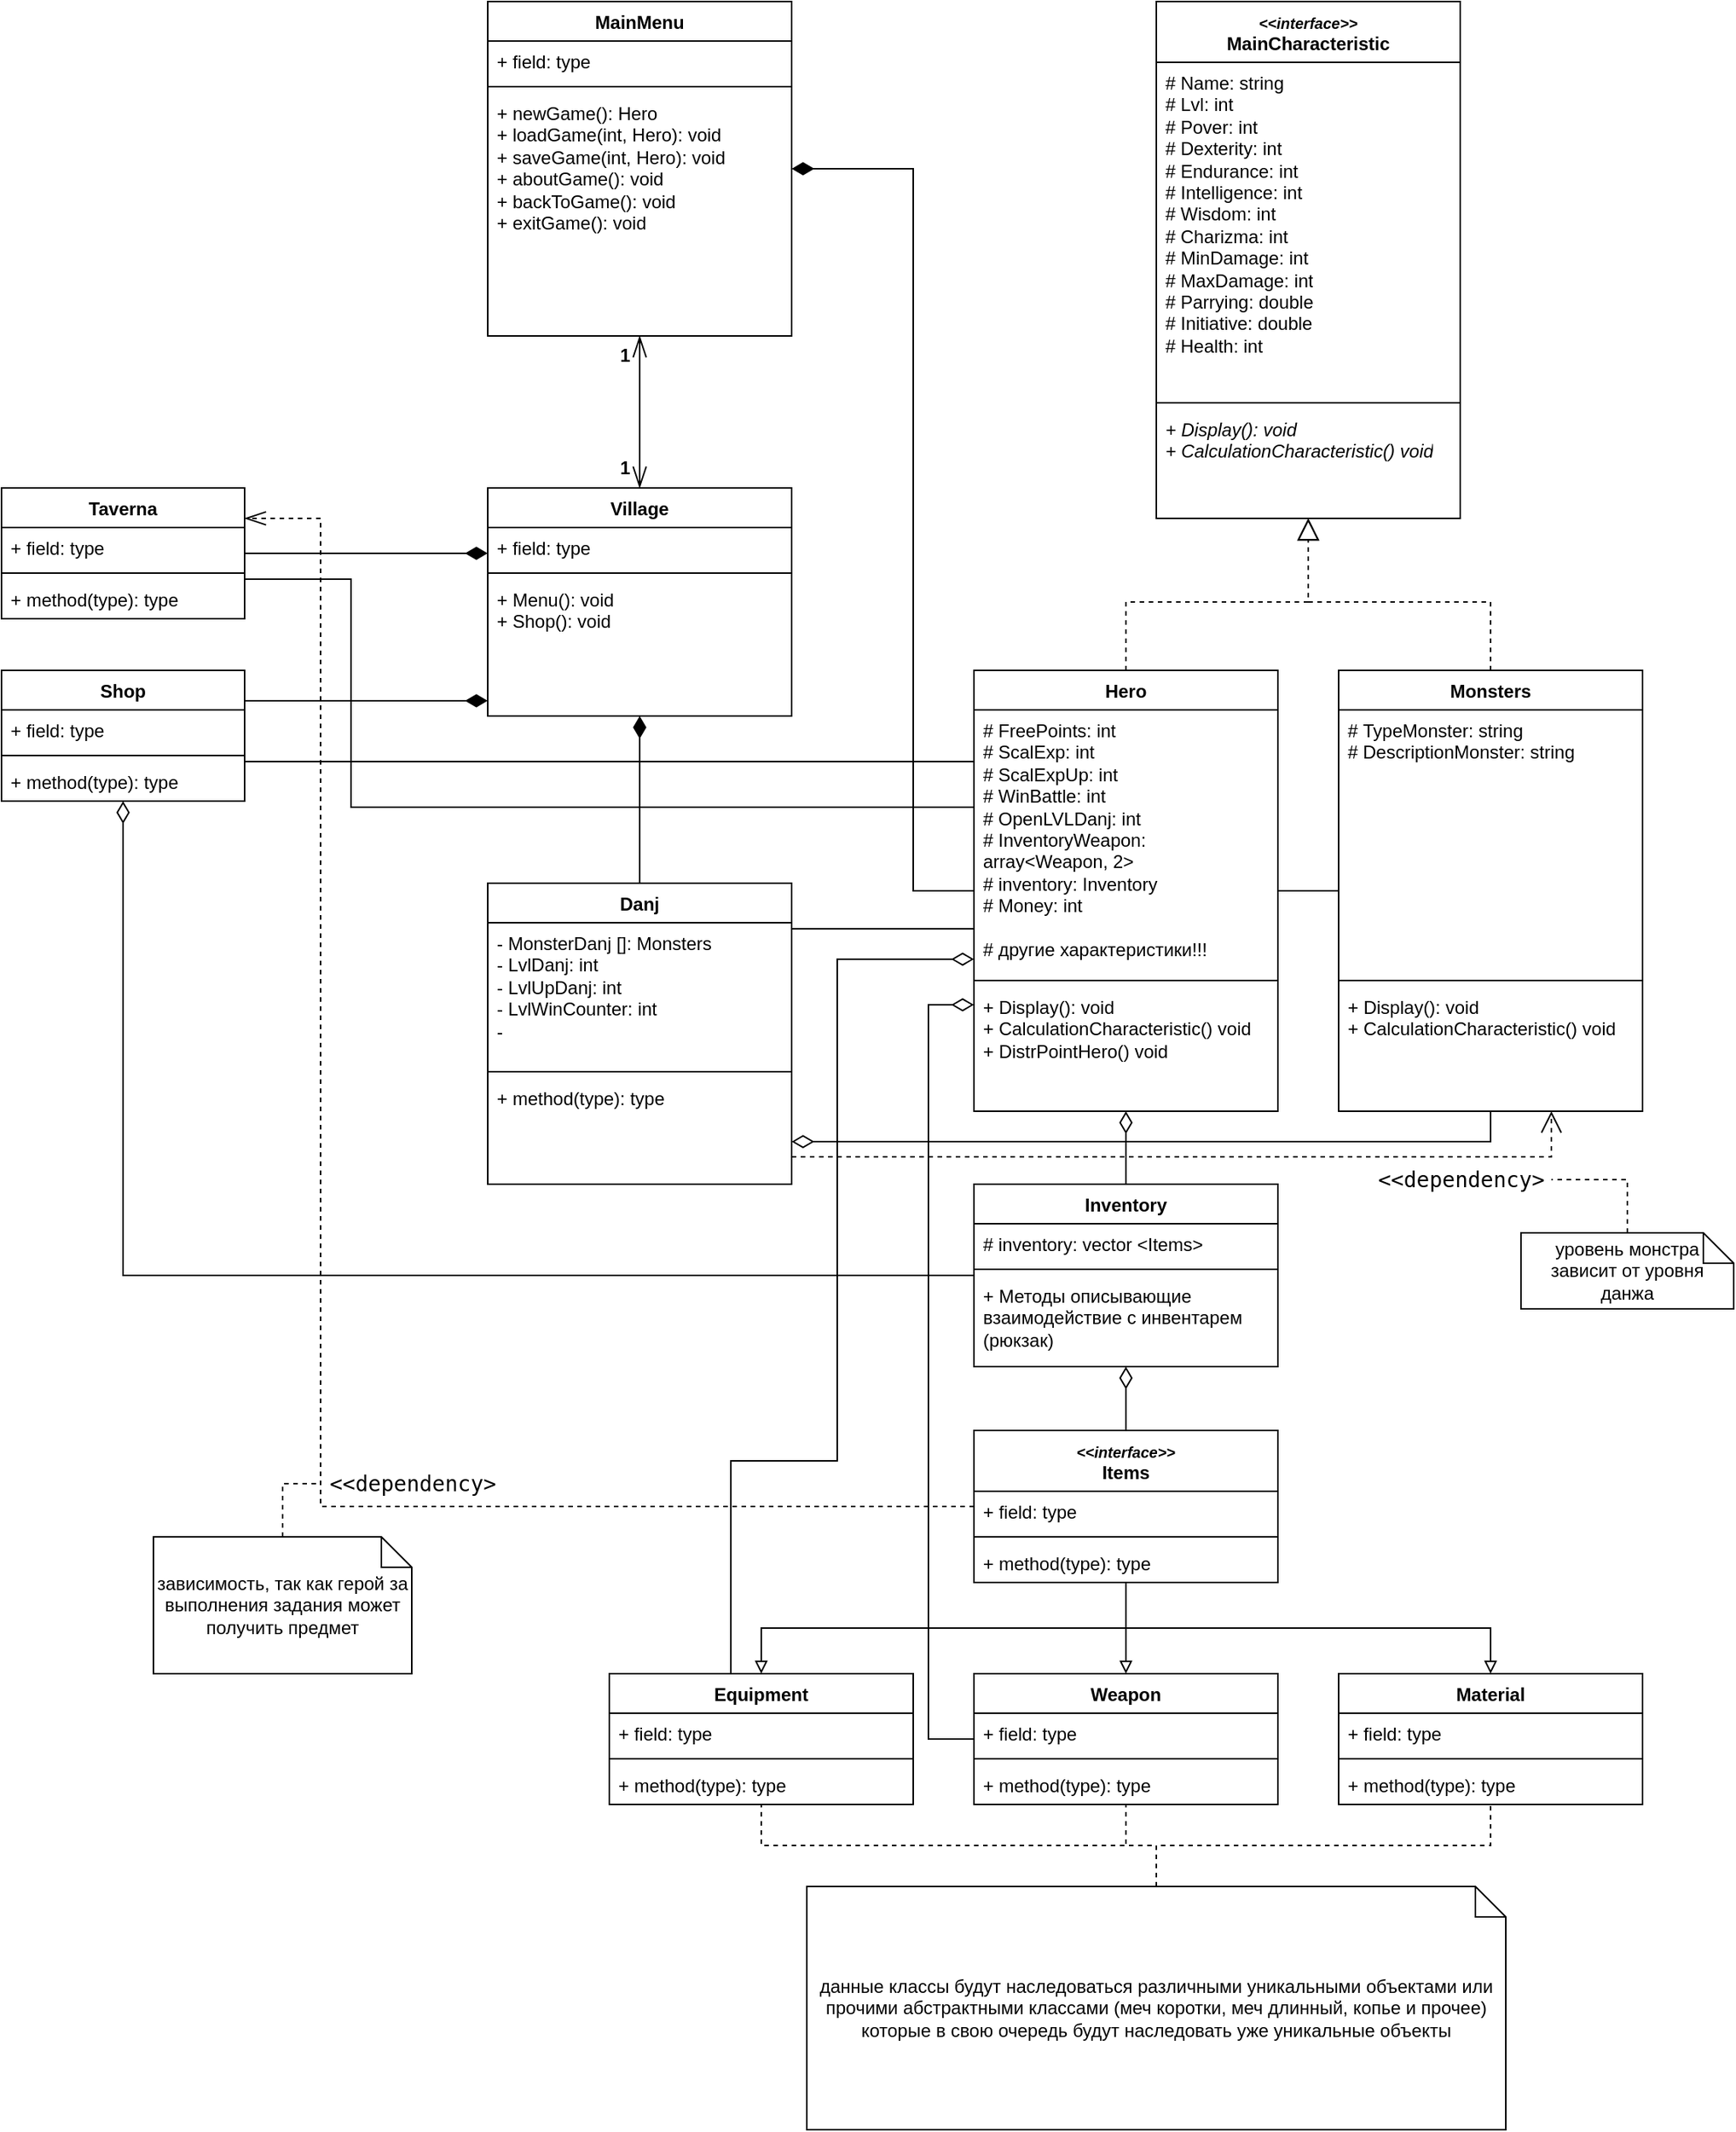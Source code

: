<mxfile version="24.7.16">
  <diagram name="Страница — 1" id="6kUh5_Lvm864eDg3oIyR">
    <mxGraphModel dx="2006" dy="1845" grid="1" gridSize="10" guides="1" tooltips="1" connect="1" arrows="1" fold="1" page="1" pageScale="1" pageWidth="827" pageHeight="1169" math="0" shadow="0">
      <root>
        <mxCell id="0" />
        <mxCell id="1" parent="0" />
        <mxCell id="f9pO6oBAHYX9QNbzXk51-1" value="&lt;div&gt;&lt;i&gt;&lt;font style=&quot;font-size: 10px;&quot;&gt;&amp;lt;&amp;lt;interface&amp;gt;&amp;gt;&lt;/font&gt;&lt;/i&gt;&lt;/div&gt;MainCharacteristic" style="swimlane;fontStyle=1;align=center;verticalAlign=top;childLayout=stackLayout;horizontal=1;startSize=40;horizontalStack=0;resizeParent=1;resizeParentMax=0;resizeLast=0;collapsible=1;marginBottom=0;whiteSpace=wrap;html=1;" parent="1" vertex="1">
          <mxGeometry x="320" y="-60" width="200" height="340" as="geometry">
            <mxRectangle x="320" y="-60" width="100" height="30" as="alternateBounds" />
          </mxGeometry>
        </mxCell>
        <mxCell id="f9pO6oBAHYX9QNbzXk51-2" value="# Name: string&lt;div&gt;# Lvl: int&lt;/div&gt;&lt;div&gt;# Pover: int&lt;/div&gt;&lt;div&gt;#&amp;nbsp;Dexterity: int&lt;/div&gt;&lt;div&gt;#&amp;nbsp;Endurance: int&lt;/div&gt;&lt;div&gt;#&amp;nbsp;Intelligence: int&lt;/div&gt;&lt;div&gt;#&amp;nbsp;Wisdom: int&lt;/div&gt;&lt;div&gt;#&amp;nbsp;Charizma: int&lt;/div&gt;&lt;div&gt;#&amp;nbsp;MinDamage: int&lt;/div&gt;&lt;div&gt;#&amp;nbsp;MaxDamage: int&lt;/div&gt;&lt;div&gt;#&amp;nbsp;Parrying: double&lt;/div&gt;&lt;div&gt;#&amp;nbsp;Initiative: double&lt;/div&gt;&lt;div&gt;#&amp;nbsp;Health: int&lt;/div&gt;" style="text;strokeColor=none;fillColor=none;align=left;verticalAlign=top;spacingLeft=4;spacingRight=4;overflow=hidden;rotatable=0;points=[[0,0.5],[1,0.5]];portConstraint=eastwest;whiteSpace=wrap;html=1;" parent="f9pO6oBAHYX9QNbzXk51-1" vertex="1">
          <mxGeometry y="40" width="200" height="220" as="geometry" />
        </mxCell>
        <mxCell id="f9pO6oBAHYX9QNbzXk51-3" value="" style="line;strokeWidth=1;fillColor=none;align=left;verticalAlign=middle;spacingTop=-1;spacingLeft=3;spacingRight=3;rotatable=0;labelPosition=right;points=[];portConstraint=eastwest;strokeColor=inherit;" parent="f9pO6oBAHYX9QNbzXk51-1" vertex="1">
          <mxGeometry y="260" width="200" height="8" as="geometry" />
        </mxCell>
        <mxCell id="f9pO6oBAHYX9QNbzXk51-4" value="&lt;i&gt;+ Display(): void&lt;/i&gt;&lt;div&gt;&lt;i&gt;+ CalculationCharacteristic() void&lt;/i&gt;&lt;/div&gt;" style="text;strokeColor=none;fillColor=none;align=left;verticalAlign=top;spacingLeft=4;spacingRight=4;overflow=hidden;rotatable=0;points=[[0,0.5],[1,0.5]];portConstraint=eastwest;whiteSpace=wrap;html=1;" parent="f9pO6oBAHYX9QNbzXk51-1" vertex="1">
          <mxGeometry y="268" width="200" height="72" as="geometry" />
        </mxCell>
        <mxCell id="f9pO6oBAHYX9QNbzXk51-13" style="edgeStyle=orthogonalEdgeStyle;rounded=0;orthogonalLoop=1;jettySize=auto;html=1;endArrow=block;endFill=0;dashed=1;endSize=12;" parent="1" source="f9pO6oBAHYX9QNbzXk51-5" target="f9pO6oBAHYX9QNbzXk51-1" edge="1">
          <mxGeometry relative="1" as="geometry" />
        </mxCell>
        <mxCell id="BLXIea169LFYDq91maeK-1" style="edgeStyle=orthogonalEdgeStyle;rounded=0;orthogonalLoop=1;jettySize=auto;html=1;endArrow=diamondThin;endFill=1;startSize=9;endSize=12;" parent="1" source="f9pO6oBAHYX9QNbzXk51-5" target="f9pO6oBAHYX9QNbzXk51-15" edge="1">
          <mxGeometry relative="1" as="geometry">
            <Array as="points">
              <mxPoint x="160" y="525" />
              <mxPoint x="160" y="50" />
            </Array>
          </mxGeometry>
        </mxCell>
        <mxCell id="BLXIea169LFYDq91maeK-24" style="edgeStyle=orthogonalEdgeStyle;rounded=0;orthogonalLoop=1;jettySize=auto;html=1;endArrow=none;endFill=0;" parent="1" source="f9pO6oBAHYX9QNbzXk51-5" target="f9pO6oBAHYX9QNbzXk51-9" edge="1">
          <mxGeometry relative="1" as="geometry" />
        </mxCell>
        <mxCell id="BLXIea169LFYDq91maeK-27" style="edgeStyle=orthogonalEdgeStyle;rounded=0;orthogonalLoop=1;jettySize=auto;html=1;endArrow=none;endFill=0;" parent="1" source="f9pO6oBAHYX9QNbzXk51-5" target="BLXIea169LFYDq91maeK-6" edge="1">
          <mxGeometry relative="1" as="geometry">
            <Array as="points">
              <mxPoint x="-160" y="440" />
              <mxPoint x="-160" y="440" />
            </Array>
          </mxGeometry>
        </mxCell>
        <mxCell id="BLXIea169LFYDq91maeK-28" style="edgeStyle=orthogonalEdgeStyle;rounded=0;orthogonalLoop=1;jettySize=auto;html=1;endArrow=none;endFill=0;" parent="1" source="f9pO6oBAHYX9QNbzXk51-5" target="BLXIea169LFYDq91maeK-2" edge="1">
          <mxGeometry relative="1" as="geometry">
            <Array as="points">
              <mxPoint x="-210" y="470" />
              <mxPoint x="-210" y="320" />
            </Array>
          </mxGeometry>
        </mxCell>
        <mxCell id="f9pO6oBAHYX9QNbzXk51-5" value="Hero" style="swimlane;fontStyle=1;align=center;verticalAlign=top;childLayout=stackLayout;horizontal=1;startSize=26;horizontalStack=0;resizeParent=1;resizeParentMax=0;resizeLast=0;collapsible=1;marginBottom=0;whiteSpace=wrap;html=1;" parent="1" vertex="1">
          <mxGeometry x="200" y="380" width="200" height="290" as="geometry" />
        </mxCell>
        <mxCell id="f9pO6oBAHYX9QNbzXk51-6" value="#&amp;nbsp;FreePoints: int&lt;div&gt;#&amp;nbsp;ScalExp: int&lt;/div&gt;&lt;div&gt;#&amp;nbsp;ScalExpUp: int&lt;/div&gt;&lt;div&gt;#&amp;nbsp;WinBattle: int&lt;/div&gt;&lt;div&gt;# OpenLVLDanj: int&lt;br&gt;&lt;/div&gt;&lt;div&gt;# InventoryWeapon: array&amp;lt;Weapon, 2&amp;gt;&lt;/div&gt;&lt;div&gt;# inventory: Inventory&lt;/div&gt;&lt;div&gt;# Money: int&lt;/div&gt;&lt;div&gt;&lt;br&gt;&lt;/div&gt;&lt;div&gt;# другие характеристики!!!&lt;/div&gt;" style="text;strokeColor=none;fillColor=none;align=left;verticalAlign=top;spacingLeft=4;spacingRight=4;overflow=hidden;rotatable=0;points=[[0,0.5],[1,0.5]];portConstraint=eastwest;whiteSpace=wrap;html=1;" parent="f9pO6oBAHYX9QNbzXk51-5" vertex="1">
          <mxGeometry y="26" width="200" height="174" as="geometry" />
        </mxCell>
        <mxCell id="f9pO6oBAHYX9QNbzXk51-7" value="" style="line;strokeWidth=1;fillColor=none;align=left;verticalAlign=middle;spacingTop=-1;spacingLeft=3;spacingRight=3;rotatable=0;labelPosition=right;points=[];portConstraint=eastwest;strokeColor=inherit;" parent="f9pO6oBAHYX9QNbzXk51-5" vertex="1">
          <mxGeometry y="200" width="200" height="8" as="geometry" />
        </mxCell>
        <mxCell id="f9pO6oBAHYX9QNbzXk51-8" value="+ Display(): void&lt;div&gt;&lt;span style=&quot;background-color: initial;&quot;&gt;+ CalculationCharacteristic() void&lt;/span&gt;&lt;/div&gt;&lt;div&gt;&lt;span style=&quot;background-color: initial;&quot;&gt;+&amp;nbsp;DistrPointHero() void&lt;/span&gt;&lt;br&gt;&lt;/div&gt;" style="text;strokeColor=none;fillColor=none;align=left;verticalAlign=top;spacingLeft=4;spacingRight=4;overflow=hidden;rotatable=0;points=[[0,0.5],[1,0.5]];portConstraint=eastwest;whiteSpace=wrap;html=1;" parent="f9pO6oBAHYX9QNbzXk51-5" vertex="1">
          <mxGeometry y="208" width="200" height="82" as="geometry" />
        </mxCell>
        <mxCell id="f9pO6oBAHYX9QNbzXk51-14" style="edgeStyle=orthogonalEdgeStyle;rounded=0;orthogonalLoop=1;jettySize=auto;html=1;endArrow=block;endFill=0;dashed=1;startSize=9;endSize=12;" parent="1" source="f9pO6oBAHYX9QNbzXk51-9" target="f9pO6oBAHYX9QNbzXk51-1" edge="1">
          <mxGeometry relative="1" as="geometry" />
        </mxCell>
        <mxCell id="BLXIea169LFYDq91maeK-22" style="edgeStyle=orthogonalEdgeStyle;rounded=0;orthogonalLoop=1;jettySize=auto;html=1;endArrow=diamondThin;endFill=0;endSize=12;" parent="1" source="f9pO6oBAHYX9QNbzXk51-9" target="f9pO6oBAHYX9QNbzXk51-23" edge="1">
          <mxGeometry relative="1" as="geometry">
            <Array as="points">
              <mxPoint x="540" y="690" />
            </Array>
          </mxGeometry>
        </mxCell>
        <mxCell id="f9pO6oBAHYX9QNbzXk51-9" value="Monsters" style="swimlane;fontStyle=1;align=center;verticalAlign=top;childLayout=stackLayout;horizontal=1;startSize=26;horizontalStack=0;resizeParent=1;resizeParentMax=0;resizeLast=0;collapsible=1;marginBottom=0;whiteSpace=wrap;html=1;" parent="1" vertex="1">
          <mxGeometry x="440" y="380" width="200" height="290" as="geometry" />
        </mxCell>
        <mxCell id="f9pO6oBAHYX9QNbzXk51-10" value="&lt;div&gt;#&amp;nbsp;TypeMonster: string&lt;/div&gt;&lt;div&gt;#&amp;nbsp;DescriptionMonster: string&lt;/div&gt;" style="text;strokeColor=none;fillColor=none;align=left;verticalAlign=top;spacingLeft=4;spacingRight=4;overflow=hidden;rotatable=0;points=[[0,0.5],[1,0.5]];portConstraint=eastwest;whiteSpace=wrap;html=1;" parent="f9pO6oBAHYX9QNbzXk51-9" vertex="1">
          <mxGeometry y="26" width="200" height="174" as="geometry" />
        </mxCell>
        <mxCell id="f9pO6oBAHYX9QNbzXk51-11" value="" style="line;strokeWidth=1;fillColor=none;align=left;verticalAlign=middle;spacingTop=-1;spacingLeft=3;spacingRight=3;rotatable=0;labelPosition=right;points=[];portConstraint=eastwest;strokeColor=inherit;" parent="f9pO6oBAHYX9QNbzXk51-9" vertex="1">
          <mxGeometry y="200" width="200" height="8" as="geometry" />
        </mxCell>
        <mxCell id="f9pO6oBAHYX9QNbzXk51-12" value="+ Display(): void&lt;div&gt;+ CalculationCharacteristic() void&lt;/div&gt;" style="text;strokeColor=none;fillColor=none;align=left;verticalAlign=top;spacingLeft=4;spacingRight=4;overflow=hidden;rotatable=0;points=[[0,0.5],[1,0.5]];portConstraint=eastwest;whiteSpace=wrap;html=1;" parent="f9pO6oBAHYX9QNbzXk51-9" vertex="1">
          <mxGeometry y="208" width="200" height="82" as="geometry" />
        </mxCell>
        <mxCell id="BLXIea169LFYDq91maeK-10" style="edgeStyle=orthogonalEdgeStyle;rounded=0;orthogonalLoop=1;jettySize=auto;html=1;endArrow=openThin;endFill=0;startArrow=openThin;startFill=0;endSize=12;startSize=12;" parent="1" source="f9pO6oBAHYX9QNbzXk51-15" target="f9pO6oBAHYX9QNbzXk51-19" edge="1">
          <mxGeometry relative="1" as="geometry" />
        </mxCell>
        <mxCell id="f9pO6oBAHYX9QNbzXk51-15" value="MainMenu" style="swimlane;fontStyle=1;align=center;verticalAlign=top;childLayout=stackLayout;horizontal=1;startSize=26;horizontalStack=0;resizeParent=1;resizeParentMax=0;resizeLast=0;collapsible=1;marginBottom=0;whiteSpace=wrap;html=1;" parent="1" vertex="1">
          <mxGeometry x="-120" y="-60" width="200" height="220" as="geometry" />
        </mxCell>
        <mxCell id="f9pO6oBAHYX9QNbzXk51-16" value="+ field: type" style="text;strokeColor=none;fillColor=none;align=left;verticalAlign=top;spacingLeft=4;spacingRight=4;overflow=hidden;rotatable=0;points=[[0,0.5],[1,0.5]];portConstraint=eastwest;whiteSpace=wrap;html=1;" parent="f9pO6oBAHYX9QNbzXk51-15" vertex="1">
          <mxGeometry y="26" width="200" height="26" as="geometry" />
        </mxCell>
        <mxCell id="f9pO6oBAHYX9QNbzXk51-17" value="" style="line;strokeWidth=1;fillColor=none;align=left;verticalAlign=middle;spacingTop=-1;spacingLeft=3;spacingRight=3;rotatable=0;labelPosition=right;points=[];portConstraint=eastwest;strokeColor=inherit;" parent="f9pO6oBAHYX9QNbzXk51-15" vertex="1">
          <mxGeometry y="52" width="200" height="8" as="geometry" />
        </mxCell>
        <mxCell id="f9pO6oBAHYX9QNbzXk51-18" value="+ newGame(): Hero&lt;div&gt;+ loadGame(int, Hero): void&lt;/div&gt;&lt;div&gt;+ saveGame(int, Hero): void&lt;/div&gt;&lt;div&gt;+ aboutGame(): void&lt;/div&gt;&lt;div&gt;+&amp;nbsp;backToGame(): void&lt;/div&gt;&lt;div&gt;+&amp;nbsp;exitGame(): void&lt;/div&gt;" style="text;strokeColor=none;fillColor=none;align=left;verticalAlign=top;spacingLeft=4;spacingRight=4;overflow=hidden;rotatable=0;points=[[0,0.5],[1,0.5]];portConstraint=eastwest;whiteSpace=wrap;html=1;" parent="f9pO6oBAHYX9QNbzXk51-15" vertex="1">
          <mxGeometry y="60" width="200" height="160" as="geometry" />
        </mxCell>
        <mxCell id="f9pO6oBAHYX9QNbzXk51-19" value="Village" style="swimlane;fontStyle=1;align=center;verticalAlign=top;childLayout=stackLayout;horizontal=1;startSize=26;horizontalStack=0;resizeParent=1;resizeParentMax=0;resizeLast=0;collapsible=1;marginBottom=0;whiteSpace=wrap;html=1;" parent="1" vertex="1">
          <mxGeometry x="-120" y="260" width="200" height="150" as="geometry" />
        </mxCell>
        <mxCell id="f9pO6oBAHYX9QNbzXk51-20" value="+ field: type" style="text;strokeColor=none;fillColor=none;align=left;verticalAlign=top;spacingLeft=4;spacingRight=4;overflow=hidden;rotatable=0;points=[[0,0.5],[1,0.5]];portConstraint=eastwest;whiteSpace=wrap;html=1;" parent="f9pO6oBAHYX9QNbzXk51-19" vertex="1">
          <mxGeometry y="26" width="200" height="26" as="geometry" />
        </mxCell>
        <mxCell id="f9pO6oBAHYX9QNbzXk51-21" value="" style="line;strokeWidth=1;fillColor=none;align=left;verticalAlign=middle;spacingTop=-1;spacingLeft=3;spacingRight=3;rotatable=0;labelPosition=right;points=[];portConstraint=eastwest;strokeColor=inherit;" parent="f9pO6oBAHYX9QNbzXk51-19" vertex="1">
          <mxGeometry y="52" width="200" height="8" as="geometry" />
        </mxCell>
        <mxCell id="f9pO6oBAHYX9QNbzXk51-22" value="&lt;div&gt;+ Menu(): void&lt;/div&gt;&lt;div&gt;+ Shop(): void&lt;/div&gt;&lt;div&gt;&lt;br&gt;&lt;/div&gt;" style="text;strokeColor=none;fillColor=none;align=left;verticalAlign=top;spacingLeft=4;spacingRight=4;overflow=hidden;rotatable=0;points=[[0,0.5],[1,0.5]];portConstraint=eastwest;whiteSpace=wrap;html=1;" parent="f9pO6oBAHYX9QNbzXk51-19" vertex="1">
          <mxGeometry y="60" width="200" height="90" as="geometry" />
        </mxCell>
        <mxCell id="BLXIea169LFYDq91maeK-25" style="edgeStyle=orthogonalEdgeStyle;rounded=0;orthogonalLoop=1;jettySize=auto;html=1;dashed=1;endArrow=open;endFill=0;endSize=12;" parent="1" source="f9pO6oBAHYX9QNbzXk51-23" target="f9pO6oBAHYX9QNbzXk51-9" edge="1">
          <mxGeometry relative="1" as="geometry">
            <Array as="points">
              <mxPoint x="580" y="700" />
            </Array>
          </mxGeometry>
        </mxCell>
        <mxCell id="f9pO6oBAHYX9QNbzXk51-23" value="Danj" style="swimlane;fontStyle=1;align=center;verticalAlign=top;childLayout=stackLayout;horizontal=1;startSize=26;horizontalStack=0;resizeParent=1;resizeParentMax=0;resizeLast=0;collapsible=1;marginBottom=0;whiteSpace=wrap;html=1;" parent="1" vertex="1">
          <mxGeometry x="-120" y="520" width="200" height="198" as="geometry" />
        </mxCell>
        <mxCell id="f9pO6oBAHYX9QNbzXk51-24" value="- MonsterDanj []:&amp;nbsp;&lt;span style=&quot;text-align: center;&quot;&gt;Monsters&lt;/span&gt;&lt;div&gt;&lt;span style=&quot;text-align: center;&quot;&gt;- LvlDanj: int&lt;/span&gt;&lt;/div&gt;&lt;div&gt;&lt;span style=&quot;text-align: center; background-color: initial;&quot;&gt;- LvlUpDanj: int&lt;/span&gt;&lt;/div&gt;&lt;div&gt;&lt;span style=&quot;text-align: center; background-color: initial;&quot;&gt;- LvlWinCounter: int&lt;/span&gt;&lt;/div&gt;&lt;div&gt;&lt;span style=&quot;text-align: center; background-color: initial;&quot;&gt;-&amp;nbsp;&lt;/span&gt;&lt;/div&gt;" style="text;strokeColor=none;fillColor=none;align=left;verticalAlign=top;spacingLeft=4;spacingRight=4;overflow=hidden;rotatable=0;points=[[0,0.5],[1,0.5]];portConstraint=eastwest;whiteSpace=wrap;html=1;" parent="f9pO6oBAHYX9QNbzXk51-23" vertex="1">
          <mxGeometry y="26" width="200" height="94" as="geometry" />
        </mxCell>
        <mxCell id="f9pO6oBAHYX9QNbzXk51-25" value="" style="line;strokeWidth=1;fillColor=none;align=left;verticalAlign=middle;spacingTop=-1;spacingLeft=3;spacingRight=3;rotatable=0;labelPosition=right;points=[];portConstraint=eastwest;strokeColor=inherit;" parent="f9pO6oBAHYX9QNbzXk51-23" vertex="1">
          <mxGeometry y="120" width="200" height="8" as="geometry" />
        </mxCell>
        <mxCell id="f9pO6oBAHYX9QNbzXk51-26" value="+ method(type): type" style="text;strokeColor=none;fillColor=none;align=left;verticalAlign=top;spacingLeft=4;spacingRight=4;overflow=hidden;rotatable=0;points=[[0,0.5],[1,0.5]];portConstraint=eastwest;whiteSpace=wrap;html=1;" parent="f9pO6oBAHYX9QNbzXk51-23" vertex="1">
          <mxGeometry y="128" width="200" height="70" as="geometry" />
        </mxCell>
        <mxCell id="f9pO6oBAHYX9QNbzXk51-41" style="edgeStyle=orthogonalEdgeStyle;rounded=0;orthogonalLoop=1;jettySize=auto;html=1;endArrow=diamondThin;endFill=0;startSize=9;endSize=12;" parent="1" source="f9pO6oBAHYX9QNbzXk51-27" target="f9pO6oBAHYX9QNbzXk51-5" edge="1">
          <mxGeometry relative="1" as="geometry" />
        </mxCell>
        <mxCell id="BLXIea169LFYDq91maeK-29" style="edgeStyle=orthogonalEdgeStyle;rounded=0;orthogonalLoop=1;jettySize=auto;html=1;endArrow=diamondThin;endFill=0;endSize=12;" parent="1" source="f9pO6oBAHYX9QNbzXk51-27" target="BLXIea169LFYDq91maeK-6" edge="1">
          <mxGeometry relative="1" as="geometry" />
        </mxCell>
        <mxCell id="f9pO6oBAHYX9QNbzXk51-27" value="Inventory" style="swimlane;fontStyle=1;align=center;verticalAlign=top;childLayout=stackLayout;horizontal=1;startSize=26;horizontalStack=0;resizeParent=1;resizeParentMax=0;resizeLast=0;collapsible=1;marginBottom=0;whiteSpace=wrap;html=1;" parent="1" vertex="1">
          <mxGeometry x="200" y="718" width="200" height="120" as="geometry" />
        </mxCell>
        <mxCell id="f9pO6oBAHYX9QNbzXk51-28" value="# inventory: vector &amp;lt;Items&amp;gt;" style="text;strokeColor=none;fillColor=none;align=left;verticalAlign=top;spacingLeft=4;spacingRight=4;overflow=hidden;rotatable=0;points=[[0,0.5],[1,0.5]];portConstraint=eastwest;whiteSpace=wrap;html=1;" parent="f9pO6oBAHYX9QNbzXk51-27" vertex="1">
          <mxGeometry y="26" width="200" height="26" as="geometry" />
        </mxCell>
        <mxCell id="f9pO6oBAHYX9QNbzXk51-29" value="" style="line;strokeWidth=1;fillColor=none;align=left;verticalAlign=middle;spacingTop=-1;spacingLeft=3;spacingRight=3;rotatable=0;labelPosition=right;points=[];portConstraint=eastwest;strokeColor=inherit;" parent="f9pO6oBAHYX9QNbzXk51-27" vertex="1">
          <mxGeometry y="52" width="200" height="8" as="geometry" />
        </mxCell>
        <mxCell id="f9pO6oBAHYX9QNbzXk51-30" value="+ Методы описывающие взаимодействие с инвентарем (рюкзак)&lt;div&gt;&lt;br&gt;&lt;/div&gt;" style="text;strokeColor=none;fillColor=none;align=left;verticalAlign=top;spacingLeft=4;spacingRight=4;overflow=hidden;rotatable=0;points=[[0,0.5],[1,0.5]];portConstraint=eastwest;whiteSpace=wrap;html=1;" parent="f9pO6oBAHYX9QNbzXk51-27" vertex="1">
          <mxGeometry y="60" width="200" height="60" as="geometry" />
        </mxCell>
        <mxCell id="f9pO6oBAHYX9QNbzXk51-40" style="edgeStyle=orthogonalEdgeStyle;rounded=0;orthogonalLoop=1;jettySize=auto;html=1;endArrow=block;endFill=0;" parent="1" source="f9pO6oBAHYX9QNbzXk51-32" target="f9pO6oBAHYX9QNbzXk51-36" edge="1">
          <mxGeometry relative="1" as="geometry" />
        </mxCell>
        <mxCell id="f9pO6oBAHYX9QNbzXk51-42" style="edgeStyle=orthogonalEdgeStyle;rounded=0;orthogonalLoop=1;jettySize=auto;html=1;endArrow=diamondThin;endFill=0;startSize=8;endSize=12;" parent="1" source="f9pO6oBAHYX9QNbzXk51-32" target="f9pO6oBAHYX9QNbzXk51-27" edge="1">
          <mxGeometry relative="1" as="geometry" />
        </mxCell>
        <mxCell id="f9pO6oBAHYX9QNbzXk51-51" style="edgeStyle=orthogonalEdgeStyle;rounded=0;orthogonalLoop=1;jettySize=auto;html=1;endArrow=block;endFill=0;" parent="1" source="f9pO6oBAHYX9QNbzXk51-32" target="f9pO6oBAHYX9QNbzXk51-47" edge="1">
          <mxGeometry relative="1" as="geometry">
            <Array as="points">
              <mxPoint x="300" y="1010" />
              <mxPoint x="60" y="1010" />
            </Array>
          </mxGeometry>
        </mxCell>
        <mxCell id="f9pO6oBAHYX9QNbzXk51-52" style="edgeStyle=orthogonalEdgeStyle;rounded=0;orthogonalLoop=1;jettySize=auto;html=1;endArrow=block;endFill=0;" parent="1" source="f9pO6oBAHYX9QNbzXk51-32" target="f9pO6oBAHYX9QNbzXk51-43" edge="1">
          <mxGeometry relative="1" as="geometry">
            <Array as="points">
              <mxPoint x="300" y="1010" />
              <mxPoint x="540" y="1010" />
            </Array>
          </mxGeometry>
        </mxCell>
        <mxCell id="f9pO6oBAHYX9QNbzXk51-32" value="&lt;i&gt;&lt;font style=&quot;font-size: 10px;&quot;&gt;&amp;lt;&amp;lt;interface&amp;gt;&amp;gt;&lt;/font&gt;&lt;/i&gt;&lt;div&gt;Items&lt;/div&gt;" style="swimlane;fontStyle=1;align=center;verticalAlign=top;childLayout=stackLayout;horizontal=1;startSize=40;horizontalStack=0;resizeParent=1;resizeParentMax=0;resizeLast=0;collapsible=1;marginBottom=0;whiteSpace=wrap;html=1;" parent="1" vertex="1">
          <mxGeometry x="200" y="880" width="200" height="100" as="geometry" />
        </mxCell>
        <mxCell id="f9pO6oBAHYX9QNbzXk51-33" value="+ field: type" style="text;strokeColor=none;fillColor=none;align=left;verticalAlign=top;spacingLeft=4;spacingRight=4;overflow=hidden;rotatable=0;points=[[0,0.5],[1,0.5]];portConstraint=eastwest;whiteSpace=wrap;html=1;" parent="f9pO6oBAHYX9QNbzXk51-32" vertex="1">
          <mxGeometry y="40" width="200" height="26" as="geometry" />
        </mxCell>
        <mxCell id="f9pO6oBAHYX9QNbzXk51-34" value="" style="line;strokeWidth=1;fillColor=none;align=left;verticalAlign=middle;spacingTop=-1;spacingLeft=3;spacingRight=3;rotatable=0;labelPosition=right;points=[];portConstraint=eastwest;strokeColor=inherit;" parent="f9pO6oBAHYX9QNbzXk51-32" vertex="1">
          <mxGeometry y="66" width="200" height="8" as="geometry" />
        </mxCell>
        <mxCell id="f9pO6oBAHYX9QNbzXk51-35" value="+ method(type): type" style="text;strokeColor=none;fillColor=none;align=left;verticalAlign=top;spacingLeft=4;spacingRight=4;overflow=hidden;rotatable=0;points=[[0,0.5],[1,0.5]];portConstraint=eastwest;whiteSpace=wrap;html=1;" parent="f9pO6oBAHYX9QNbzXk51-32" vertex="1">
          <mxGeometry y="74" width="200" height="26" as="geometry" />
        </mxCell>
        <mxCell id="BLXIea169LFYDq91maeK-14" style="edgeStyle=orthogonalEdgeStyle;rounded=0;orthogonalLoop=1;jettySize=auto;html=1;endArrow=diamondThin;endFill=0;startSize=9;endSize=12;" parent="1" source="f9pO6oBAHYX9QNbzXk51-36" target="f9pO6oBAHYX9QNbzXk51-5" edge="1">
          <mxGeometry relative="1" as="geometry">
            <Array as="points">
              <mxPoint x="170" y="1083" />
              <mxPoint x="170" y="600" />
            </Array>
          </mxGeometry>
        </mxCell>
        <mxCell id="f9pO6oBAHYX9QNbzXk51-36" value="Weapon" style="swimlane;fontStyle=1;align=center;verticalAlign=top;childLayout=stackLayout;horizontal=1;startSize=26;horizontalStack=0;resizeParent=1;resizeParentMax=0;resizeLast=0;collapsible=1;marginBottom=0;whiteSpace=wrap;html=1;" parent="1" vertex="1">
          <mxGeometry x="200" y="1040" width="200" height="86" as="geometry" />
        </mxCell>
        <mxCell id="f9pO6oBAHYX9QNbzXk51-37" value="+ field: type" style="text;strokeColor=none;fillColor=none;align=left;verticalAlign=top;spacingLeft=4;spacingRight=4;overflow=hidden;rotatable=0;points=[[0,0.5],[1,0.5]];portConstraint=eastwest;whiteSpace=wrap;html=1;" parent="f9pO6oBAHYX9QNbzXk51-36" vertex="1">
          <mxGeometry y="26" width="200" height="26" as="geometry" />
        </mxCell>
        <mxCell id="f9pO6oBAHYX9QNbzXk51-38" value="" style="line;strokeWidth=1;fillColor=none;align=left;verticalAlign=middle;spacingTop=-1;spacingLeft=3;spacingRight=3;rotatable=0;labelPosition=right;points=[];portConstraint=eastwest;strokeColor=inherit;" parent="f9pO6oBAHYX9QNbzXk51-36" vertex="1">
          <mxGeometry y="52" width="200" height="8" as="geometry" />
        </mxCell>
        <mxCell id="f9pO6oBAHYX9QNbzXk51-39" value="+ method(type): type" style="text;strokeColor=none;fillColor=none;align=left;verticalAlign=top;spacingLeft=4;spacingRight=4;overflow=hidden;rotatable=0;points=[[0,0.5],[1,0.5]];portConstraint=eastwest;whiteSpace=wrap;html=1;" parent="f9pO6oBAHYX9QNbzXk51-36" vertex="1">
          <mxGeometry y="60" width="200" height="26" as="geometry" />
        </mxCell>
        <mxCell id="f9pO6oBAHYX9QNbzXk51-43" value="&lt;span class=&quot;hljs-title class_&quot;&gt;Material&lt;/span&gt;" style="swimlane;fontStyle=1;align=center;verticalAlign=top;childLayout=stackLayout;horizontal=1;startSize=26;horizontalStack=0;resizeParent=1;resizeParentMax=0;resizeLast=0;collapsible=1;marginBottom=0;whiteSpace=wrap;html=1;" parent="1" vertex="1">
          <mxGeometry x="440" y="1040" width="200" height="86" as="geometry" />
        </mxCell>
        <mxCell id="f9pO6oBAHYX9QNbzXk51-44" value="+ field: type" style="text;strokeColor=none;fillColor=none;align=left;verticalAlign=top;spacingLeft=4;spacingRight=4;overflow=hidden;rotatable=0;points=[[0,0.5],[1,0.5]];portConstraint=eastwest;whiteSpace=wrap;html=1;" parent="f9pO6oBAHYX9QNbzXk51-43" vertex="1">
          <mxGeometry y="26" width="200" height="26" as="geometry" />
        </mxCell>
        <mxCell id="f9pO6oBAHYX9QNbzXk51-45" value="" style="line;strokeWidth=1;fillColor=none;align=left;verticalAlign=middle;spacingTop=-1;spacingLeft=3;spacingRight=3;rotatable=0;labelPosition=right;points=[];portConstraint=eastwest;strokeColor=inherit;" parent="f9pO6oBAHYX9QNbzXk51-43" vertex="1">
          <mxGeometry y="52" width="200" height="8" as="geometry" />
        </mxCell>
        <mxCell id="f9pO6oBAHYX9QNbzXk51-46" value="+ method(type): type" style="text;strokeColor=none;fillColor=none;align=left;verticalAlign=top;spacingLeft=4;spacingRight=4;overflow=hidden;rotatable=0;points=[[0,0.5],[1,0.5]];portConstraint=eastwest;whiteSpace=wrap;html=1;" parent="f9pO6oBAHYX9QNbzXk51-43" vertex="1">
          <mxGeometry y="60" width="200" height="26" as="geometry" />
        </mxCell>
        <mxCell id="BLXIea169LFYDq91maeK-13" style="edgeStyle=orthogonalEdgeStyle;rounded=0;orthogonalLoop=1;jettySize=auto;html=1;endArrow=diamondThin;endFill=0;startSize=12;endSize=12;" parent="1" source="f9pO6oBAHYX9QNbzXk51-47" target="f9pO6oBAHYX9QNbzXk51-5" edge="1">
          <mxGeometry relative="1" as="geometry">
            <Array as="points">
              <mxPoint x="40" y="900" />
              <mxPoint x="110" y="900" />
              <mxPoint x="110" y="570" />
            </Array>
          </mxGeometry>
        </mxCell>
        <mxCell id="f9pO6oBAHYX9QNbzXk51-47" value="&lt;span class=&quot;hljs-title class_&quot;&gt;Equipment&lt;/span&gt;" style="swimlane;fontStyle=1;align=center;verticalAlign=top;childLayout=stackLayout;horizontal=1;startSize=26;horizontalStack=0;resizeParent=1;resizeParentMax=0;resizeLast=0;collapsible=1;marginBottom=0;whiteSpace=wrap;html=1;" parent="1" vertex="1">
          <mxGeometry x="-40" y="1040" width="200" height="86" as="geometry" />
        </mxCell>
        <mxCell id="f9pO6oBAHYX9QNbzXk51-48" value="+ field: type" style="text;strokeColor=none;fillColor=none;align=left;verticalAlign=top;spacingLeft=4;spacingRight=4;overflow=hidden;rotatable=0;points=[[0,0.5],[1,0.5]];portConstraint=eastwest;whiteSpace=wrap;html=1;" parent="f9pO6oBAHYX9QNbzXk51-47" vertex="1">
          <mxGeometry y="26" width="200" height="26" as="geometry" />
        </mxCell>
        <mxCell id="f9pO6oBAHYX9QNbzXk51-49" value="" style="line;strokeWidth=1;fillColor=none;align=left;verticalAlign=middle;spacingTop=-1;spacingLeft=3;spacingRight=3;rotatable=0;labelPosition=right;points=[];portConstraint=eastwest;strokeColor=inherit;" parent="f9pO6oBAHYX9QNbzXk51-47" vertex="1">
          <mxGeometry y="52" width="200" height="8" as="geometry" />
        </mxCell>
        <mxCell id="f9pO6oBAHYX9QNbzXk51-50" value="+ method(type): type" style="text;strokeColor=none;fillColor=none;align=left;verticalAlign=top;spacingLeft=4;spacingRight=4;overflow=hidden;rotatable=0;points=[[0,0.5],[1,0.5]];portConstraint=eastwest;whiteSpace=wrap;html=1;" parent="f9pO6oBAHYX9QNbzXk51-47" vertex="1">
          <mxGeometry y="60" width="200" height="26" as="geometry" />
        </mxCell>
        <mxCell id="BLXIea169LFYDq91maeK-19" style="edgeStyle=orthogonalEdgeStyle;rounded=0;orthogonalLoop=1;jettySize=auto;html=1;endArrow=diamondThin;endFill=1;startSize=10;endSize=12;" parent="1" source="BLXIea169LFYDq91maeK-2" target="f9pO6oBAHYX9QNbzXk51-19" edge="1">
          <mxGeometry relative="1" as="geometry">
            <Array as="points">
              <mxPoint x="-160" y="303" />
              <mxPoint x="-160" y="303" />
            </Array>
          </mxGeometry>
        </mxCell>
        <mxCell id="BLXIea169LFYDq91maeK-2" value="Taverna" style="swimlane;fontStyle=1;align=center;verticalAlign=top;childLayout=stackLayout;horizontal=1;startSize=26;horizontalStack=0;resizeParent=1;resizeParentMax=0;resizeLast=0;collapsible=1;marginBottom=0;whiteSpace=wrap;html=1;" parent="1" vertex="1">
          <mxGeometry x="-440" y="260" width="160" height="86" as="geometry" />
        </mxCell>
        <mxCell id="BLXIea169LFYDq91maeK-3" value="+ field: type" style="text;strokeColor=none;fillColor=none;align=left;verticalAlign=top;spacingLeft=4;spacingRight=4;overflow=hidden;rotatable=0;points=[[0,0.5],[1,0.5]];portConstraint=eastwest;whiteSpace=wrap;html=1;" parent="BLXIea169LFYDq91maeK-2" vertex="1">
          <mxGeometry y="26" width="160" height="26" as="geometry" />
        </mxCell>
        <mxCell id="BLXIea169LFYDq91maeK-4" value="" style="line;strokeWidth=1;fillColor=none;align=left;verticalAlign=middle;spacingTop=-1;spacingLeft=3;spacingRight=3;rotatable=0;labelPosition=right;points=[];portConstraint=eastwest;strokeColor=inherit;" parent="BLXIea169LFYDq91maeK-2" vertex="1">
          <mxGeometry y="52" width="160" height="8" as="geometry" />
        </mxCell>
        <mxCell id="BLXIea169LFYDq91maeK-5" value="+ method(type): type" style="text;strokeColor=none;fillColor=none;align=left;verticalAlign=top;spacingLeft=4;spacingRight=4;overflow=hidden;rotatable=0;points=[[0,0.5],[1,0.5]];portConstraint=eastwest;whiteSpace=wrap;html=1;" parent="BLXIea169LFYDq91maeK-2" vertex="1">
          <mxGeometry y="60" width="160" height="26" as="geometry" />
        </mxCell>
        <mxCell id="BLXIea169LFYDq91maeK-6" value="Shop" style="swimlane;fontStyle=1;align=center;verticalAlign=top;childLayout=stackLayout;horizontal=1;startSize=26;horizontalStack=0;resizeParent=1;resizeParentMax=0;resizeLast=0;collapsible=1;marginBottom=0;whiteSpace=wrap;html=1;" parent="1" vertex="1">
          <mxGeometry x="-440" y="380" width="160" height="86" as="geometry" />
        </mxCell>
        <mxCell id="BLXIea169LFYDq91maeK-7" value="+ field: type" style="text;strokeColor=none;fillColor=none;align=left;verticalAlign=top;spacingLeft=4;spacingRight=4;overflow=hidden;rotatable=0;points=[[0,0.5],[1,0.5]];portConstraint=eastwest;whiteSpace=wrap;html=1;" parent="BLXIea169LFYDq91maeK-6" vertex="1">
          <mxGeometry y="26" width="160" height="26" as="geometry" />
        </mxCell>
        <mxCell id="BLXIea169LFYDq91maeK-8" value="" style="line;strokeWidth=1;fillColor=none;align=left;verticalAlign=middle;spacingTop=-1;spacingLeft=3;spacingRight=3;rotatable=0;labelPosition=right;points=[];portConstraint=eastwest;strokeColor=inherit;" parent="BLXIea169LFYDq91maeK-6" vertex="1">
          <mxGeometry y="52" width="160" height="8" as="geometry" />
        </mxCell>
        <mxCell id="BLXIea169LFYDq91maeK-9" value="+ method(type): type" style="text;strokeColor=none;fillColor=none;align=left;verticalAlign=top;spacingLeft=4;spacingRight=4;overflow=hidden;rotatable=0;points=[[0,0.5],[1,0.5]];portConstraint=eastwest;whiteSpace=wrap;html=1;" parent="BLXIea169LFYDq91maeK-6" vertex="1">
          <mxGeometry y="60" width="160" height="26" as="geometry" />
        </mxCell>
        <mxCell id="BLXIea169LFYDq91maeK-11" value="1" style="text;align=center;fontStyle=1;verticalAlign=middle;spacingLeft=3;spacingRight=3;strokeColor=none;rotatable=0;points=[[0,0.5],[1,0.5]];portConstraint=eastwest;html=1;" parent="1" vertex="1">
          <mxGeometry x="-40" y="160" width="20" height="26" as="geometry" />
        </mxCell>
        <mxCell id="BLXIea169LFYDq91maeK-12" value="1" style="text;align=center;fontStyle=1;verticalAlign=middle;spacingLeft=3;spacingRight=3;strokeColor=none;rotatable=0;points=[[0,0.5],[1,0.5]];portConstraint=eastwest;html=1;" parent="1" vertex="1">
          <mxGeometry x="-40" y="234" width="20" height="26" as="geometry" />
        </mxCell>
        <mxCell id="BLXIea169LFYDq91maeK-16" style="edgeStyle=orthogonalEdgeStyle;rounded=0;orthogonalLoop=1;jettySize=auto;html=1;dashed=1;endArrow=none;endFill=0;" parent="1" source="BLXIea169LFYDq91maeK-15" target="f9pO6oBAHYX9QNbzXk51-47" edge="1">
          <mxGeometry relative="1" as="geometry" />
        </mxCell>
        <mxCell id="BLXIea169LFYDq91maeK-17" style="edgeStyle=orthogonalEdgeStyle;rounded=0;orthogonalLoop=1;jettySize=auto;html=1;dashed=1;endArrow=none;endFill=0;" parent="1" source="BLXIea169LFYDq91maeK-15" target="f9pO6oBAHYX9QNbzXk51-36" edge="1">
          <mxGeometry relative="1" as="geometry" />
        </mxCell>
        <mxCell id="BLXIea169LFYDq91maeK-18" style="edgeStyle=orthogonalEdgeStyle;rounded=0;orthogonalLoop=1;jettySize=auto;html=1;dashed=1;endArrow=none;endFill=0;" parent="1" source="BLXIea169LFYDq91maeK-15" target="f9pO6oBAHYX9QNbzXk51-43" edge="1">
          <mxGeometry relative="1" as="geometry" />
        </mxCell>
        <mxCell id="BLXIea169LFYDq91maeK-15" value="данные классы будут наследоваться различными уникальными объектами или прочими абстрактными классами (меч коротки, меч длинный, копье и прочее) которые в свою очередь будут наследовать уже уникальные объекты" style="shape=note;size=20;whiteSpace=wrap;html=1;" parent="1" vertex="1">
          <mxGeometry x="90" y="1180" width="460" height="160" as="geometry" />
        </mxCell>
        <mxCell id="BLXIea169LFYDq91maeK-20" style="edgeStyle=orthogonalEdgeStyle;rounded=0;orthogonalLoop=1;jettySize=auto;html=1;endArrow=diamondThin;endFill=1;startSize=10;endSize=12;" parent="1" source="BLXIea169LFYDq91maeK-6" target="f9pO6oBAHYX9QNbzXk51-19" edge="1">
          <mxGeometry relative="1" as="geometry">
            <mxPoint x="-270" y="313" as="sourcePoint" />
            <mxPoint x="-110" y="313" as="targetPoint" />
            <Array as="points">
              <mxPoint x="-220" y="400" />
              <mxPoint x="-220" y="400" />
            </Array>
          </mxGeometry>
        </mxCell>
        <mxCell id="BLXIea169LFYDq91maeK-21" style="edgeStyle=orthogonalEdgeStyle;rounded=0;orthogonalLoop=1;jettySize=auto;html=1;endArrow=diamondThin;endFill=1;startSize=10;endSize=12;" parent="1" source="f9pO6oBAHYX9QNbzXk51-23" target="f9pO6oBAHYX9QNbzXk51-19" edge="1">
          <mxGeometry relative="1" as="geometry">
            <mxPoint x="-270" y="410" as="sourcePoint" />
            <mxPoint x="-110" y="410" as="targetPoint" />
            <Array as="points" />
          </mxGeometry>
        </mxCell>
        <mxCell id="BLXIea169LFYDq91maeK-23" style="edgeStyle=orthogonalEdgeStyle;rounded=0;orthogonalLoop=1;jettySize=auto;html=1;endArrow=none;endFill=0;" parent="1" source="f9pO6oBAHYX9QNbzXk51-6" target="f9pO6oBAHYX9QNbzXk51-23" edge="1">
          <mxGeometry relative="1" as="geometry">
            <Array as="points">
              <mxPoint x="170" y="550" />
              <mxPoint x="170" y="550" />
            </Array>
          </mxGeometry>
        </mxCell>
        <mxCell id="BLXIea169LFYDq91maeK-26" value="&lt;span style=&quot;font-family: &amp;quot;Roboto Mono&amp;quot;, monospace; font-size: 14px; white-space-collapse: preserve; background-color: rgb(255, 255, 255);&quot;&gt;&amp;lt;&amp;lt;dependency&amp;gt;&amp;gt;&lt;/span&gt;" style="text;strokeColor=none;fillColor=none;spacingLeft=4;spacingRight=4;overflow=hidden;rotatable=0;points=[[0,0.5],[1,0.5]];portConstraint=eastwest;fontSize=12;whiteSpace=wrap;html=1;" parent="1" vertex="1">
          <mxGeometry x="460" y="700" width="120" height="30" as="geometry" />
        </mxCell>
        <mxCell id="BLXIea169LFYDq91maeK-30" style="edgeStyle=orthogonalEdgeStyle;rounded=0;orthogonalLoop=1;jettySize=auto;html=1;endArrow=openThin;endFill=0;endSize=12;dashed=1;" parent="1" source="f9pO6oBAHYX9QNbzXk51-32" target="BLXIea169LFYDq91maeK-2" edge="1">
          <mxGeometry relative="1" as="geometry">
            <Array as="points">
              <mxPoint x="-230" y="930" />
              <mxPoint x="-230" y="280" />
            </Array>
          </mxGeometry>
        </mxCell>
        <mxCell id="BLXIea169LFYDq91maeK-31" value="&lt;span style=&quot;font-family: &amp;quot;Roboto Mono&amp;quot;, monospace; font-size: 14px; white-space-collapse: preserve; background-color: rgb(255, 255, 255);&quot;&gt;&amp;lt;&amp;lt;dependency&amp;gt;&amp;gt;&lt;/span&gt;" style="text;strokeColor=none;fillColor=none;spacingLeft=4;spacingRight=4;overflow=hidden;rotatable=0;points=[[0,0.5],[1,0.5]];portConstraint=eastwest;fontSize=12;whiteSpace=wrap;html=1;" parent="1" vertex="1">
          <mxGeometry x="-230" y="900" width="120" height="30" as="geometry" />
        </mxCell>
        <mxCell id="BLXIea169LFYDq91maeK-33" style="edgeStyle=orthogonalEdgeStyle;rounded=0;orthogonalLoop=1;jettySize=auto;html=1;endArrow=none;endFill=0;dashed=1;" parent="1" source="BLXIea169LFYDq91maeK-32" target="BLXIea169LFYDq91maeK-31" edge="1">
          <mxGeometry relative="1" as="geometry" />
        </mxCell>
        <mxCell id="BLXIea169LFYDq91maeK-32" value="зависимость, так как герой за выполнения задания может получить предмет" style="shape=note;size=20;whiteSpace=wrap;html=1;" parent="1" vertex="1">
          <mxGeometry x="-340" y="950" width="170" height="90" as="geometry" />
        </mxCell>
        <mxCell id="BLXIea169LFYDq91maeK-35" style="edgeStyle=orthogonalEdgeStyle;rounded=0;orthogonalLoop=1;jettySize=auto;html=1;endArrow=none;endFill=0;dashed=1;" parent="1" source="BLXIea169LFYDq91maeK-34" target="BLXIea169LFYDq91maeK-26" edge="1">
          <mxGeometry relative="1" as="geometry" />
        </mxCell>
        <mxCell id="BLXIea169LFYDq91maeK-34" value="уровень монстра зависит от уровня данжа" style="shape=note;size=20;whiteSpace=wrap;html=1;" parent="1" vertex="1">
          <mxGeometry x="560" y="750" width="140" height="50" as="geometry" />
        </mxCell>
      </root>
    </mxGraphModel>
  </diagram>
</mxfile>
